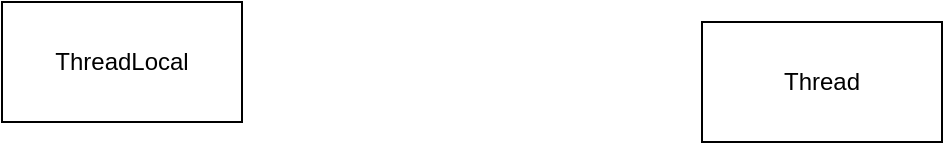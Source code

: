 <mxfile version="24.0.2" type="github">
  <diagram name="第 1 页" id="-eCTGpnfhD38gk9BBDDt">
    <mxGraphModel dx="1899" dy="568" grid="1" gridSize="10" guides="1" tooltips="1" connect="1" arrows="1" fold="1" page="1" pageScale="1" pageWidth="827" pageHeight="1169" math="0" shadow="0">
      <root>
        <mxCell id="0" />
        <mxCell id="1" parent="0" />
        <mxCell id="un8jGm4R2ZdvTGjf13Sm-1" value="ThreadLocal" style="rounded=0;whiteSpace=wrap;html=1;" vertex="1" parent="1">
          <mxGeometry x="-700" y="160" width="120" height="60" as="geometry" />
        </mxCell>
        <mxCell id="un8jGm4R2ZdvTGjf13Sm-2" value="Thread" style="rounded=0;whiteSpace=wrap;html=1;" vertex="1" parent="1">
          <mxGeometry x="-350" y="170" width="120" height="60" as="geometry" />
        </mxCell>
      </root>
    </mxGraphModel>
  </diagram>
</mxfile>

